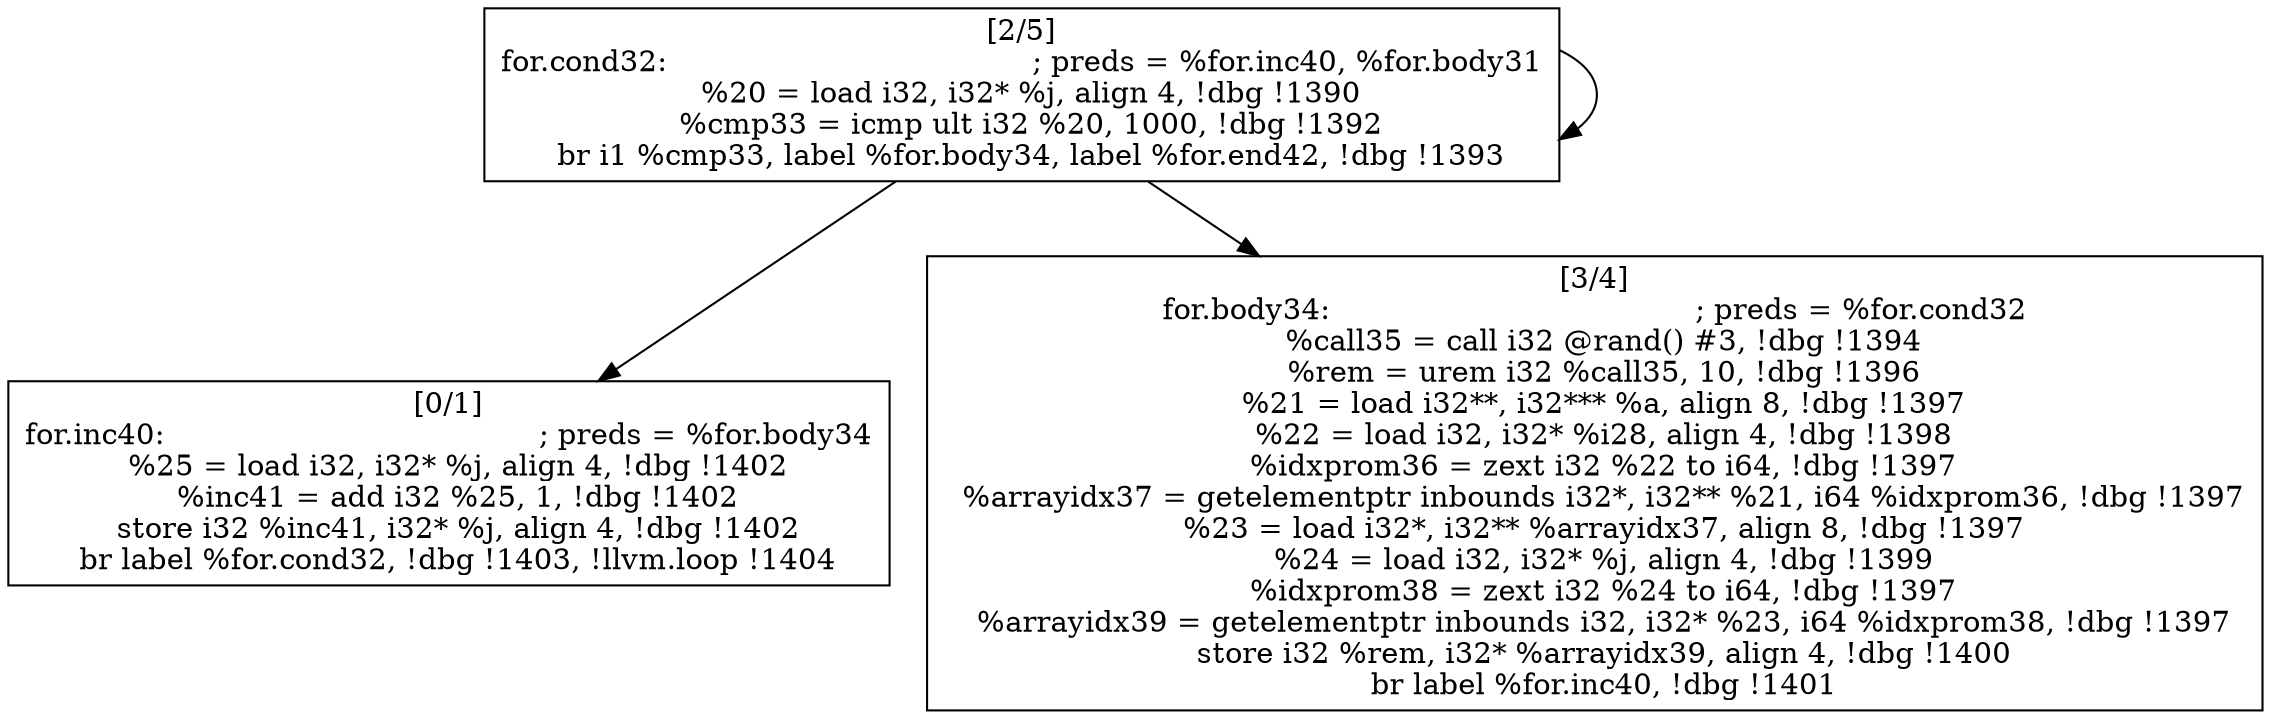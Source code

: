
digraph G {


node968 [label="[0/1]
for.inc40:                                        ; preds = %for.body34
  %25 = load i32, i32* %j, align 4, !dbg !1402
  %inc41 = add i32 %25, 1, !dbg !1402
  store i32 %inc41, i32* %j, align 4, !dbg !1402
  br label %for.cond32, !dbg !1403, !llvm.loop !1404
",shape=rectangle ]
node970 [label="[3/4]
for.body34:                                       ; preds = %for.cond32
  %call35 = call i32 @rand() #3, !dbg !1394
  %rem = urem i32 %call35, 10, !dbg !1396
  %21 = load i32**, i32*** %a, align 8, !dbg !1397
  %22 = load i32, i32* %i28, align 4, !dbg !1398
  %idxprom36 = zext i32 %22 to i64, !dbg !1397
  %arrayidx37 = getelementptr inbounds i32*, i32** %21, i64 %idxprom36, !dbg !1397
  %23 = load i32*, i32** %arrayidx37, align 8, !dbg !1397
  %24 = load i32, i32* %j, align 4, !dbg !1399
  %idxprom38 = zext i32 %24 to i64, !dbg !1397
  %arrayidx39 = getelementptr inbounds i32, i32* %23, i64 %idxprom38, !dbg !1397
  store i32 %rem, i32* %arrayidx39, align 4, !dbg !1400
  br label %for.inc40, !dbg !1401
",shape=rectangle ]
node969 [label="[2/5]
for.cond32:                                       ; preds = %for.inc40, %for.body31
  %20 = load i32, i32* %j, align 4, !dbg !1390
  %cmp33 = icmp ult i32 %20, 1000, !dbg !1392
  br i1 %cmp33, label %for.body34, label %for.end42, !dbg !1393
",shape=rectangle ]

node969->node970 [ ]
node969->node968 [ ]
node969->node969 [ ]


}
